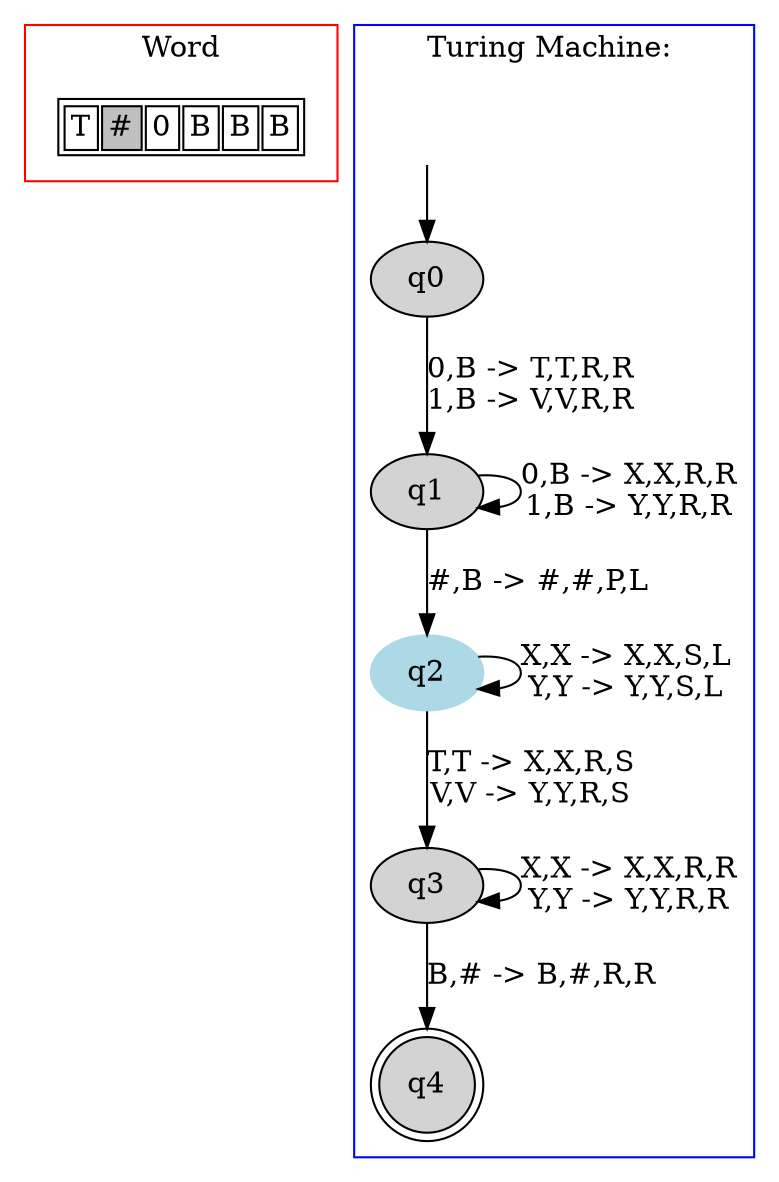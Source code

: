 digraph G {
	subgraph cluster_0 {
		node [shape=plaintext];

struct1 [label=<<TABLE>
<TR>
<TD><FONT>T</FONT></TD>
<TD BGCOLOR="gray"><FONT>#</FONT></TD>
<TD><FONT>0</FONT></TD>
<TD><FONT>B</FONT></TD>
<TD><FONT>B</FONT></TD>
<TD><FONT>B</FONT></TD>
</TR>
</TABLE>>];
label = "Word";
color=red;
}
	subgraph cluster_1 {
		node [style=filled];
		label = "Turing Machine: "
		color=blue;

		q0;
		q1;
		q2 [color="lightblue"];
		q3;
		q4 [shape="doublecircle"];
		q0->q1[label="0,B -> T,T,R,R
1,B -> V,V,R,R"];
		q1->q1[label="0,B -> X,X,R,R
1,B -> Y,Y,R,R"];
		q1->q2[label="#,B -> #,#,P,L"];
		q2->q2[label="X,X -> X,X,S,L
Y,Y -> Y,Y,S,L"];
		q2->q3[label="T,T -> X,X,R,S
V,V -> Y,Y,R,S"];
		q3->q3[label="X,X -> X,X,R,R
Y,Y -> Y,Y,R,R"];
		q3->q4[label="B,# -> B,#,R,R"];
x [color=white, label=""];		x->q0	}

}
